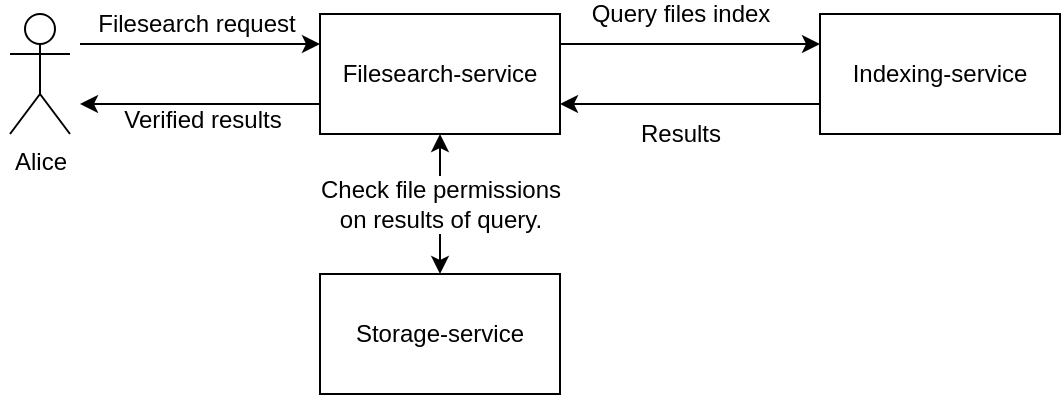 <mxfile version="10.8.0" type="device"><diagram id="limpQaCHaDBAqH-4OfYq" name="Page-1"><mxGraphModel dx="1398" dy="810" grid="0" gridSize="10" guides="1" tooltips="1" connect="1" arrows="1" fold="1" page="1" pageScale="1" pageWidth="827" pageHeight="1169" math="0" shadow="0"><root><mxCell id="0"/><mxCell id="1" parent="0"/><mxCell id="Ovb7qMvv0O6q7988qC9n-16" style="edgeStyle=orthogonalEdgeStyle;rounded=0;orthogonalLoop=1;jettySize=auto;html=1;exitX=1;exitY=0.25;exitDx=0;exitDy=0;entryX=0;entryY=0.25;entryDx=0;entryDy=0;" edge="1" parent="1" source="Ovb7qMvv0O6q7988qC9n-1" target="Ovb7qMvv0O6q7988qC9n-2"><mxGeometry relative="1" as="geometry"/></mxCell><mxCell id="Ovb7qMvv0O6q7988qC9n-18" value="Query files index" style="text;html=1;resizable=0;points=[];align=center;verticalAlign=middle;labelBackgroundColor=#ffffff;" vertex="1" connectable="0" parent="Ovb7qMvv0O6q7988qC9n-16"><mxGeometry x="-0.154" relative="1" as="geometry"><mxPoint x="5" y="-15" as="offset"/></mxGeometry></mxCell><mxCell id="Ovb7qMvv0O6q7988qC9n-20" style="edgeStyle=orthogonalEdgeStyle;rounded=0;orthogonalLoop=1;jettySize=auto;html=1;exitX=0;exitY=0.75;exitDx=0;exitDy=0;entryX=1;entryY=0.75;entryDx=0;entryDy=0;" edge="1" parent="1" source="Ovb7qMvv0O6q7988qC9n-1" target="Ovb7qMvv0O6q7988qC9n-5"><mxGeometry relative="1" as="geometry"/></mxCell><mxCell id="Ovb7qMvv0O6q7988qC9n-21" value="Verified results" style="text;html=1;resizable=0;points=[];align=center;verticalAlign=middle;labelBackgroundColor=#ffffff;" vertex="1" connectable="0" parent="Ovb7qMvv0O6q7988qC9n-20"><mxGeometry x="-0.133" y="-1" relative="1" as="geometry"><mxPoint x="-7" y="9" as="offset"/></mxGeometry></mxCell><mxCell id="Ovb7qMvv0O6q7988qC9n-1" value="Filesearch-service" style="rounded=0;whiteSpace=wrap;html=1;" vertex="1" parent="1"><mxGeometry x="280" y="250" width="120" height="60" as="geometry"/></mxCell><mxCell id="Ovb7qMvv0O6q7988qC9n-17" style="edgeStyle=orthogonalEdgeStyle;rounded=0;orthogonalLoop=1;jettySize=auto;html=1;exitX=0;exitY=0.75;exitDx=0;exitDy=0;entryX=1;entryY=0.75;entryDx=0;entryDy=0;" edge="1" parent="1" source="Ovb7qMvv0O6q7988qC9n-2" target="Ovb7qMvv0O6q7988qC9n-1"><mxGeometry relative="1" as="geometry"/></mxCell><mxCell id="Ovb7qMvv0O6q7988qC9n-19" value="Results" style="text;html=1;resizable=0;points=[];align=center;verticalAlign=middle;labelBackgroundColor=#ffffff;" vertex="1" connectable="0" parent="Ovb7qMvv0O6q7988qC9n-17"><mxGeometry relative="1" as="geometry"><mxPoint x="-5" y="15" as="offset"/></mxGeometry></mxCell><mxCell id="Ovb7qMvv0O6q7988qC9n-2" value="Indexing-service" style="rounded=0;whiteSpace=wrap;html=1;" vertex="1" parent="1"><mxGeometry x="530" y="250" width="120" height="60" as="geometry"/></mxCell><mxCell id="Ovb7qMvv0O6q7988qC9n-3" value="Storage-service" style="rounded=0;whiteSpace=wrap;html=1;" vertex="1" parent="1"><mxGeometry x="280" y="380" width="120" height="60" as="geometry"/></mxCell><mxCell id="Ovb7qMvv0O6q7988qC9n-7" style="edgeStyle=orthogonalEdgeStyle;rounded=0;orthogonalLoop=1;jettySize=auto;html=1;exitX=1;exitY=0.25;exitDx=0;exitDy=0;entryX=0;entryY=0.25;entryDx=0;entryDy=0;" edge="1" parent="1" source="Ovb7qMvv0O6q7988qC9n-5" target="Ovb7qMvv0O6q7988qC9n-1"><mxGeometry relative="1" as="geometry"/></mxCell><mxCell id="Ovb7qMvv0O6q7988qC9n-13" value="Filesearch request" style="text;html=1;resizable=0;points=[];align=center;verticalAlign=middle;labelBackgroundColor=#ffffff;" vertex="1" connectable="0" parent="Ovb7qMvv0O6q7988qC9n-7"><mxGeometry x="-0.05" y="2" relative="1" as="geometry"><mxPoint x="0.5" y="-8" as="offset"/></mxGeometry></mxCell><mxCell id="Ovb7qMvv0O6q7988qC9n-5" value="" style="rounded=0;whiteSpace=wrap;html=1;strokeColor=none;" vertex="1" parent="1"><mxGeometry x="120" y="250" width="40" height="60" as="geometry"/></mxCell><mxCell id="Ovb7qMvv0O6q7988qC9n-6" value="&lt;div&gt;Alice&lt;/div&gt;" style="shape=umlActor;verticalLabelPosition=bottom;labelBackgroundColor=#ffffff;verticalAlign=top;html=1;outlineConnect=0;" vertex="1" parent="1"><mxGeometry x="125" y="250" width="30" height="60" as="geometry"/></mxCell><mxCell id="Ovb7qMvv0O6q7988qC9n-11" value="" style="endArrow=classic;startArrow=classic;html=1;entryX=0.5;entryY=1;entryDx=0;entryDy=0;exitX=0.5;exitY=0;exitDx=0;exitDy=0;" edge="1" parent="1" source="Ovb7qMvv0O6q7988qC9n-3" target="Ovb7qMvv0O6q7988qC9n-1"><mxGeometry width="50" height="50" relative="1" as="geometry"><mxPoint x="120" y="510" as="sourcePoint"/><mxPoint x="170" y="460" as="targetPoint"/></mxGeometry></mxCell><mxCell id="Ovb7qMvv0O6q7988qC9n-15" value="&lt;div&gt;Check file permissions&lt;/div&gt;&lt;div&gt;on results of query.&lt;br&gt;&lt;/div&gt;" style="text;html=1;resizable=0;points=[];align=center;verticalAlign=middle;labelBackgroundColor=#ffffff;" vertex="1" connectable="0" parent="Ovb7qMvv0O6q7988qC9n-11"><mxGeometry x="-0.257" y="-2" relative="1" as="geometry"><mxPoint x="-2" y="-9" as="offset"/></mxGeometry></mxCell></root></mxGraphModel></diagram></mxfile>